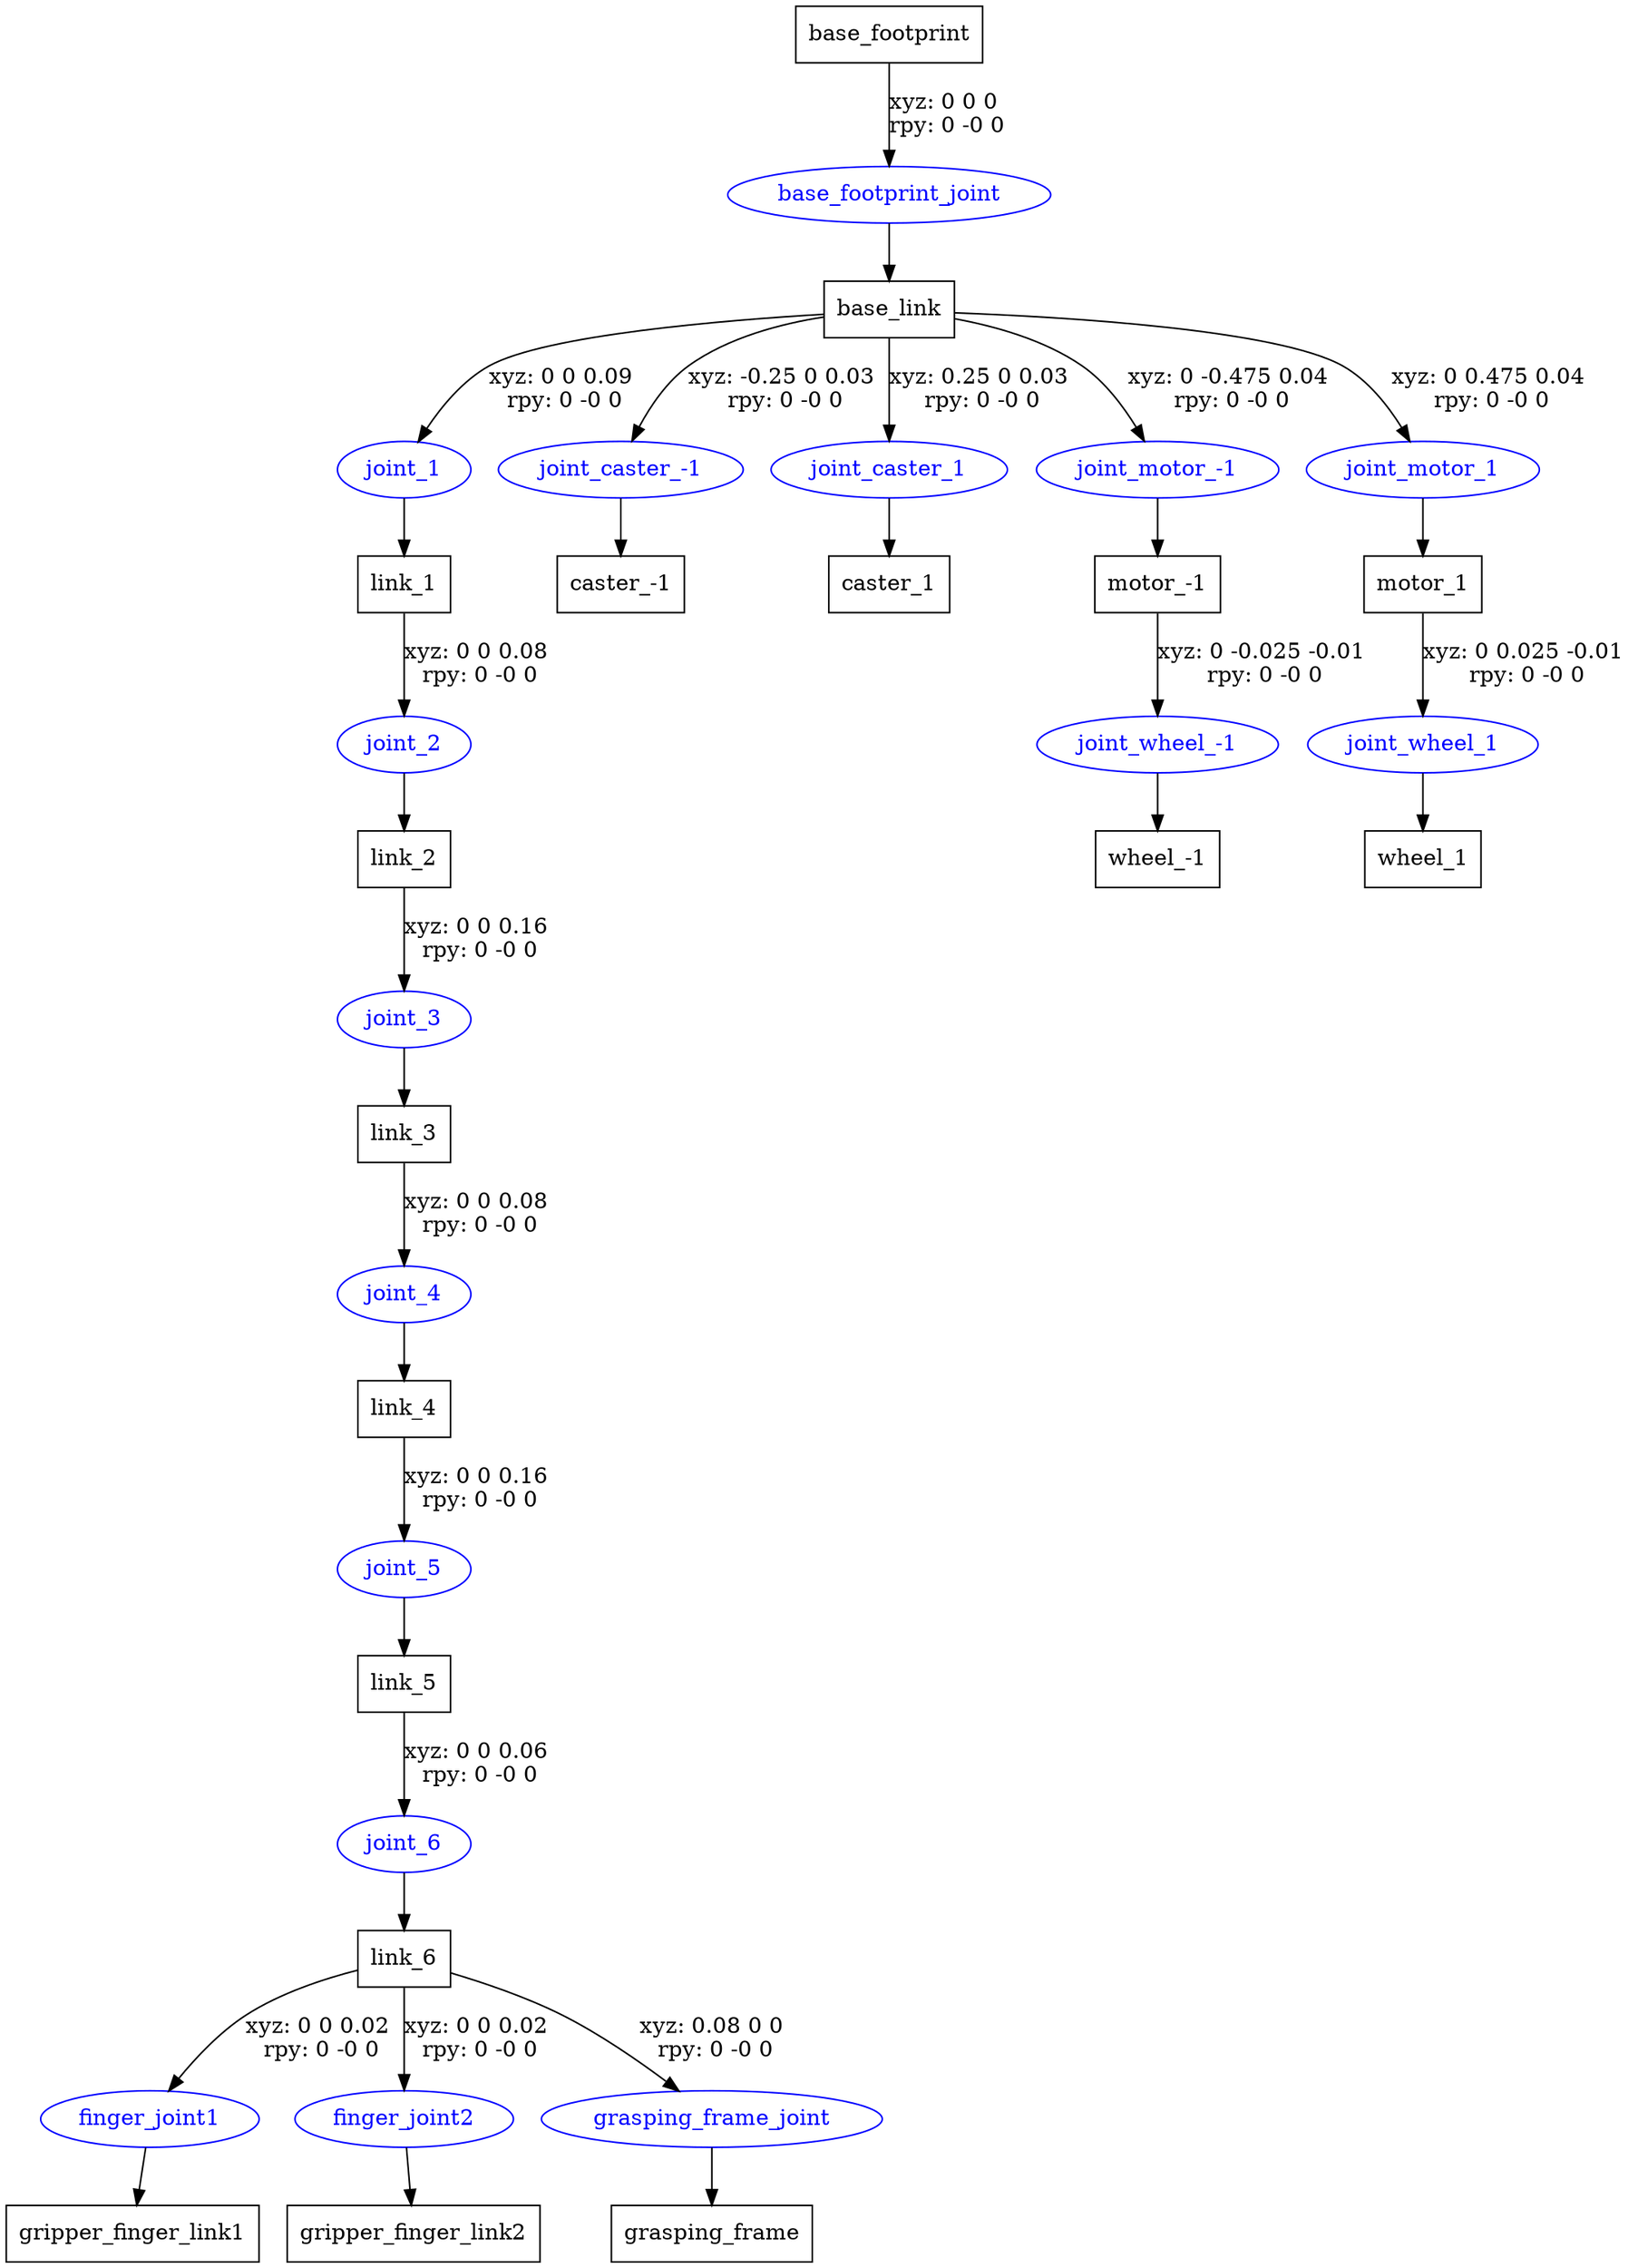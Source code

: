 digraph G {
node [shape=box];
"base_footprint" [label="base_footprint"];
"base_link" [label="base_link"];
"link_1" [label="link_1"];
"link_2" [label="link_2"];
"link_3" [label="link_3"];
"link_4" [label="link_4"];
"link_5" [label="link_5"];
"link_6" [label="link_6"];
"gripper_finger_link1" [label="gripper_finger_link1"];
"gripper_finger_link2" [label="gripper_finger_link2"];
"grasping_frame" [label="grasping_frame"];
"caster_-1" [label="caster_-1"];
"caster_1" [label="caster_1"];
"motor_-1" [label="motor_-1"];
"wheel_-1" [label="wheel_-1"];
"motor_1" [label="motor_1"];
"wheel_1" [label="wheel_1"];
node [shape=ellipse, color=blue, fontcolor=blue];
"base_footprint" -> "base_footprint_joint" [label="xyz: 0 0 0 \nrpy: 0 -0 0"]
"base_footprint_joint" -> "base_link"
"base_link" -> "joint_1" [label="xyz: 0 0 0.09 \nrpy: 0 -0 0"]
"joint_1" -> "link_1"
"link_1" -> "joint_2" [label="xyz: 0 0 0.08 \nrpy: 0 -0 0"]
"joint_2" -> "link_2"
"link_2" -> "joint_3" [label="xyz: 0 0 0.16 \nrpy: 0 -0 0"]
"joint_3" -> "link_3"
"link_3" -> "joint_4" [label="xyz: 0 0 0.08 \nrpy: 0 -0 0"]
"joint_4" -> "link_4"
"link_4" -> "joint_5" [label="xyz: 0 0 0.16 \nrpy: 0 -0 0"]
"joint_5" -> "link_5"
"link_5" -> "joint_6" [label="xyz: 0 0 0.06 \nrpy: 0 -0 0"]
"joint_6" -> "link_6"
"link_6" -> "finger_joint1" [label="xyz: 0 0 0.02 \nrpy: 0 -0 0"]
"finger_joint1" -> "gripper_finger_link1"
"link_6" -> "finger_joint2" [label="xyz: 0 0 0.02 \nrpy: 0 -0 0"]
"finger_joint2" -> "gripper_finger_link2"
"link_6" -> "grasping_frame_joint" [label="xyz: 0.08 0 0 \nrpy: 0 -0 0"]
"grasping_frame_joint" -> "grasping_frame"
"base_link" -> "joint_caster_-1" [label="xyz: -0.25 0 0.03 \nrpy: 0 -0 0"]
"joint_caster_-1" -> "caster_-1"
"base_link" -> "joint_caster_1" [label="xyz: 0.25 0 0.03 \nrpy: 0 -0 0"]
"joint_caster_1" -> "caster_1"
"base_link" -> "joint_motor_-1" [label="xyz: 0 -0.475 0.04 \nrpy: 0 -0 0"]
"joint_motor_-1" -> "motor_-1"
"motor_-1" -> "joint_wheel_-1" [label="xyz: 0 -0.025 -0.01 \nrpy: 0 -0 0"]
"joint_wheel_-1" -> "wheel_-1"
"base_link" -> "joint_motor_1" [label="xyz: 0 0.475 0.04 \nrpy: 0 -0 0"]
"joint_motor_1" -> "motor_1"
"motor_1" -> "joint_wheel_1" [label="xyz: 0 0.025 -0.01 \nrpy: 0 -0 0"]
"joint_wheel_1" -> "wheel_1"
}
